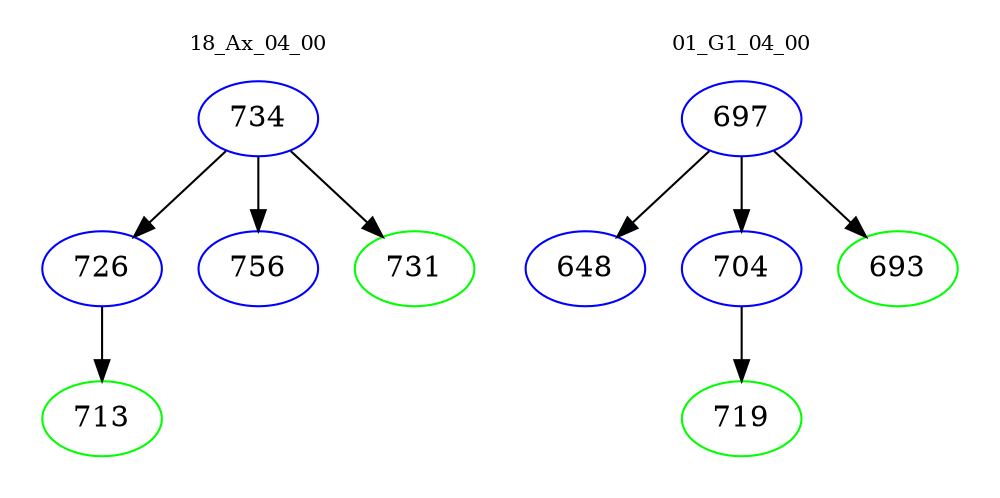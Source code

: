 digraph{
subgraph cluster_0 {
color = white
label = "18_Ax_04_00";
fontsize=10;
T0_734 [label="734", color="blue"]
T0_734 -> T0_726 [color="black"]
T0_726 [label="726", color="blue"]
T0_726 -> T0_713 [color="black"]
T0_713 [label="713", color="green"]
T0_734 -> T0_756 [color="black"]
T0_756 [label="756", color="blue"]
T0_734 -> T0_731 [color="black"]
T0_731 [label="731", color="green"]
}
subgraph cluster_1 {
color = white
label = "01_G1_04_00";
fontsize=10;
T1_697 [label="697", color="blue"]
T1_697 -> T1_648 [color="black"]
T1_648 [label="648", color="blue"]
T1_697 -> T1_704 [color="black"]
T1_704 [label="704", color="blue"]
T1_704 -> T1_719 [color="black"]
T1_719 [label="719", color="green"]
T1_697 -> T1_693 [color="black"]
T1_693 [label="693", color="green"]
}
}
